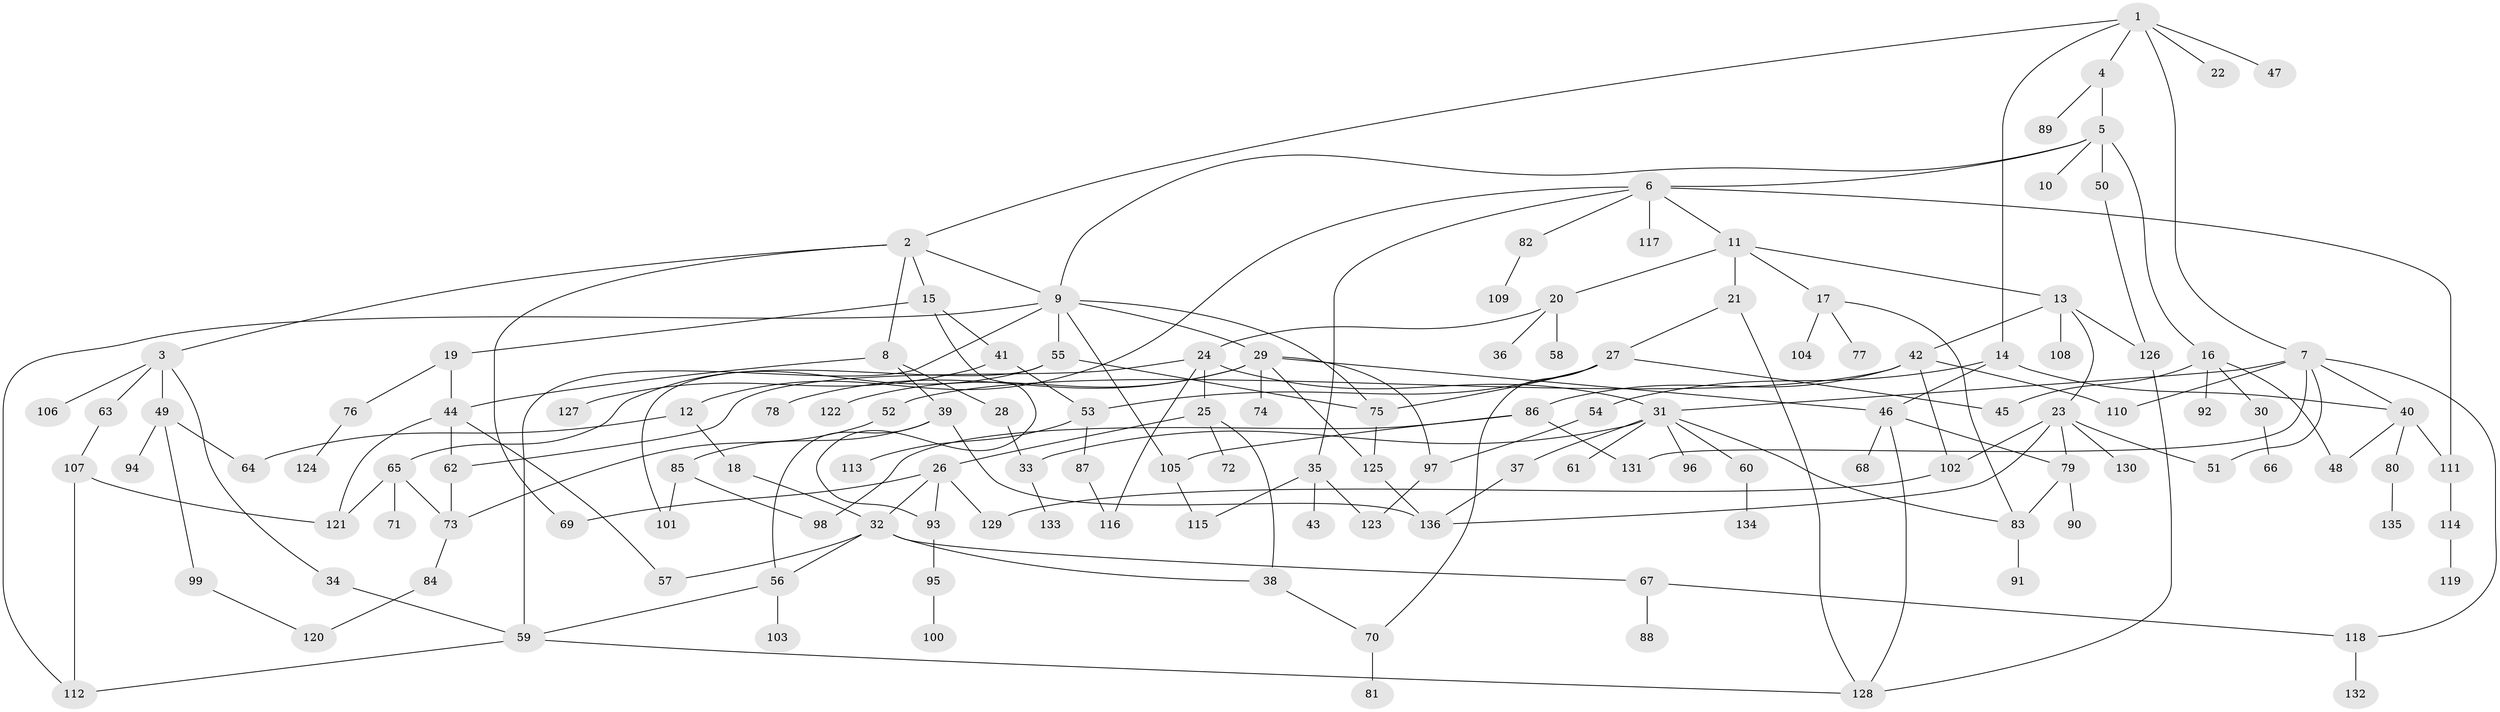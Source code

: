 // coarse degree distribution, {6: 0.05263157894736842, 5: 0.08421052631578947, 3: 0.14736842105263157, 9: 0.010526315789473684, 7: 0.042105263157894736, 14: 0.010526315789473684, 4: 0.10526315789473684, 1: 0.29473684210526313, 8: 0.010526315789473684, 2: 0.23157894736842105, 11: 0.010526315789473684}
// Generated by graph-tools (version 1.1) at 2025/16/03/04/25 18:16:55]
// undirected, 136 vertices, 189 edges
graph export_dot {
graph [start="1"]
  node [color=gray90,style=filled];
  1;
  2;
  3;
  4;
  5;
  6;
  7;
  8;
  9;
  10;
  11;
  12;
  13;
  14;
  15;
  16;
  17;
  18;
  19;
  20;
  21;
  22;
  23;
  24;
  25;
  26;
  27;
  28;
  29;
  30;
  31;
  32;
  33;
  34;
  35;
  36;
  37;
  38;
  39;
  40;
  41;
  42;
  43;
  44;
  45;
  46;
  47;
  48;
  49;
  50;
  51;
  52;
  53;
  54;
  55;
  56;
  57;
  58;
  59;
  60;
  61;
  62;
  63;
  64;
  65;
  66;
  67;
  68;
  69;
  70;
  71;
  72;
  73;
  74;
  75;
  76;
  77;
  78;
  79;
  80;
  81;
  82;
  83;
  84;
  85;
  86;
  87;
  88;
  89;
  90;
  91;
  92;
  93;
  94;
  95;
  96;
  97;
  98;
  99;
  100;
  101;
  102;
  103;
  104;
  105;
  106;
  107;
  108;
  109;
  110;
  111;
  112;
  113;
  114;
  115;
  116;
  117;
  118;
  119;
  120;
  121;
  122;
  123;
  124;
  125;
  126;
  127;
  128;
  129;
  130;
  131;
  132;
  133;
  134;
  135;
  136;
  1 -- 2;
  1 -- 4;
  1 -- 7;
  1 -- 14;
  1 -- 22;
  1 -- 47;
  2 -- 3;
  2 -- 8;
  2 -- 9;
  2 -- 15;
  2 -- 69;
  3 -- 34;
  3 -- 49;
  3 -- 63;
  3 -- 106;
  4 -- 5;
  4 -- 89;
  5 -- 6;
  5 -- 10;
  5 -- 16;
  5 -- 50;
  5 -- 9;
  6 -- 11;
  6 -- 12;
  6 -- 35;
  6 -- 82;
  6 -- 117;
  6 -- 111;
  7 -- 51;
  7 -- 110;
  7 -- 131;
  7 -- 40;
  7 -- 118;
  7 -- 31;
  8 -- 28;
  8 -- 39;
  8 -- 44;
  9 -- 29;
  9 -- 55;
  9 -- 59;
  9 -- 105;
  9 -- 112;
  9 -- 75;
  11 -- 13;
  11 -- 17;
  11 -- 20;
  11 -- 21;
  12 -- 18;
  12 -- 64;
  13 -- 23;
  13 -- 42;
  13 -- 108;
  13 -- 126;
  14 -- 40;
  14 -- 46;
  14 -- 54;
  15 -- 19;
  15 -- 41;
  15 -- 93;
  16 -- 30;
  16 -- 48;
  16 -- 92;
  16 -- 45;
  17 -- 77;
  17 -- 104;
  17 -- 83;
  18 -- 32;
  19 -- 76;
  19 -- 44;
  20 -- 24;
  20 -- 36;
  20 -- 58;
  21 -- 27;
  21 -- 128;
  23 -- 130;
  23 -- 136;
  23 -- 102;
  23 -- 79;
  23 -- 51;
  24 -- 25;
  24 -- 31;
  24 -- 62;
  24 -- 116;
  25 -- 26;
  25 -- 72;
  25 -- 38;
  26 -- 93;
  26 -- 129;
  26 -- 69;
  26 -- 32;
  27 -- 45;
  27 -- 53;
  27 -- 70;
  27 -- 75;
  28 -- 33;
  29 -- 74;
  29 -- 78;
  29 -- 97;
  29 -- 122;
  29 -- 46;
  29 -- 125;
  30 -- 66;
  31 -- 33;
  31 -- 37;
  31 -- 60;
  31 -- 61;
  31 -- 83;
  31 -- 96;
  32 -- 38;
  32 -- 67;
  32 -- 56;
  32 -- 57;
  33 -- 133;
  34 -- 59;
  35 -- 43;
  35 -- 115;
  35 -- 123;
  37 -- 136;
  38 -- 70;
  39 -- 56;
  39 -- 85;
  39 -- 136;
  40 -- 80;
  40 -- 111;
  40 -- 48;
  41 -- 127;
  41 -- 53;
  42 -- 52;
  42 -- 86;
  42 -- 102;
  42 -- 110;
  44 -- 57;
  44 -- 62;
  44 -- 121;
  46 -- 68;
  46 -- 79;
  46 -- 128;
  49 -- 64;
  49 -- 94;
  49 -- 99;
  50 -- 126;
  52 -- 73;
  53 -- 87;
  53 -- 113;
  54 -- 97;
  55 -- 65;
  55 -- 75;
  55 -- 101;
  56 -- 103;
  56 -- 59;
  59 -- 112;
  59 -- 128;
  60 -- 134;
  62 -- 73;
  63 -- 107;
  65 -- 71;
  65 -- 121;
  65 -- 73;
  67 -- 88;
  67 -- 118;
  70 -- 81;
  73 -- 84;
  75 -- 125;
  76 -- 124;
  79 -- 90;
  79 -- 83;
  80 -- 135;
  82 -- 109;
  83 -- 91;
  84 -- 120;
  85 -- 98;
  85 -- 101;
  86 -- 105;
  86 -- 131;
  86 -- 98;
  87 -- 116;
  93 -- 95;
  95 -- 100;
  97 -- 123;
  99 -- 120;
  102 -- 129;
  105 -- 115;
  107 -- 112;
  107 -- 121;
  111 -- 114;
  114 -- 119;
  118 -- 132;
  125 -- 136;
  126 -- 128;
}
